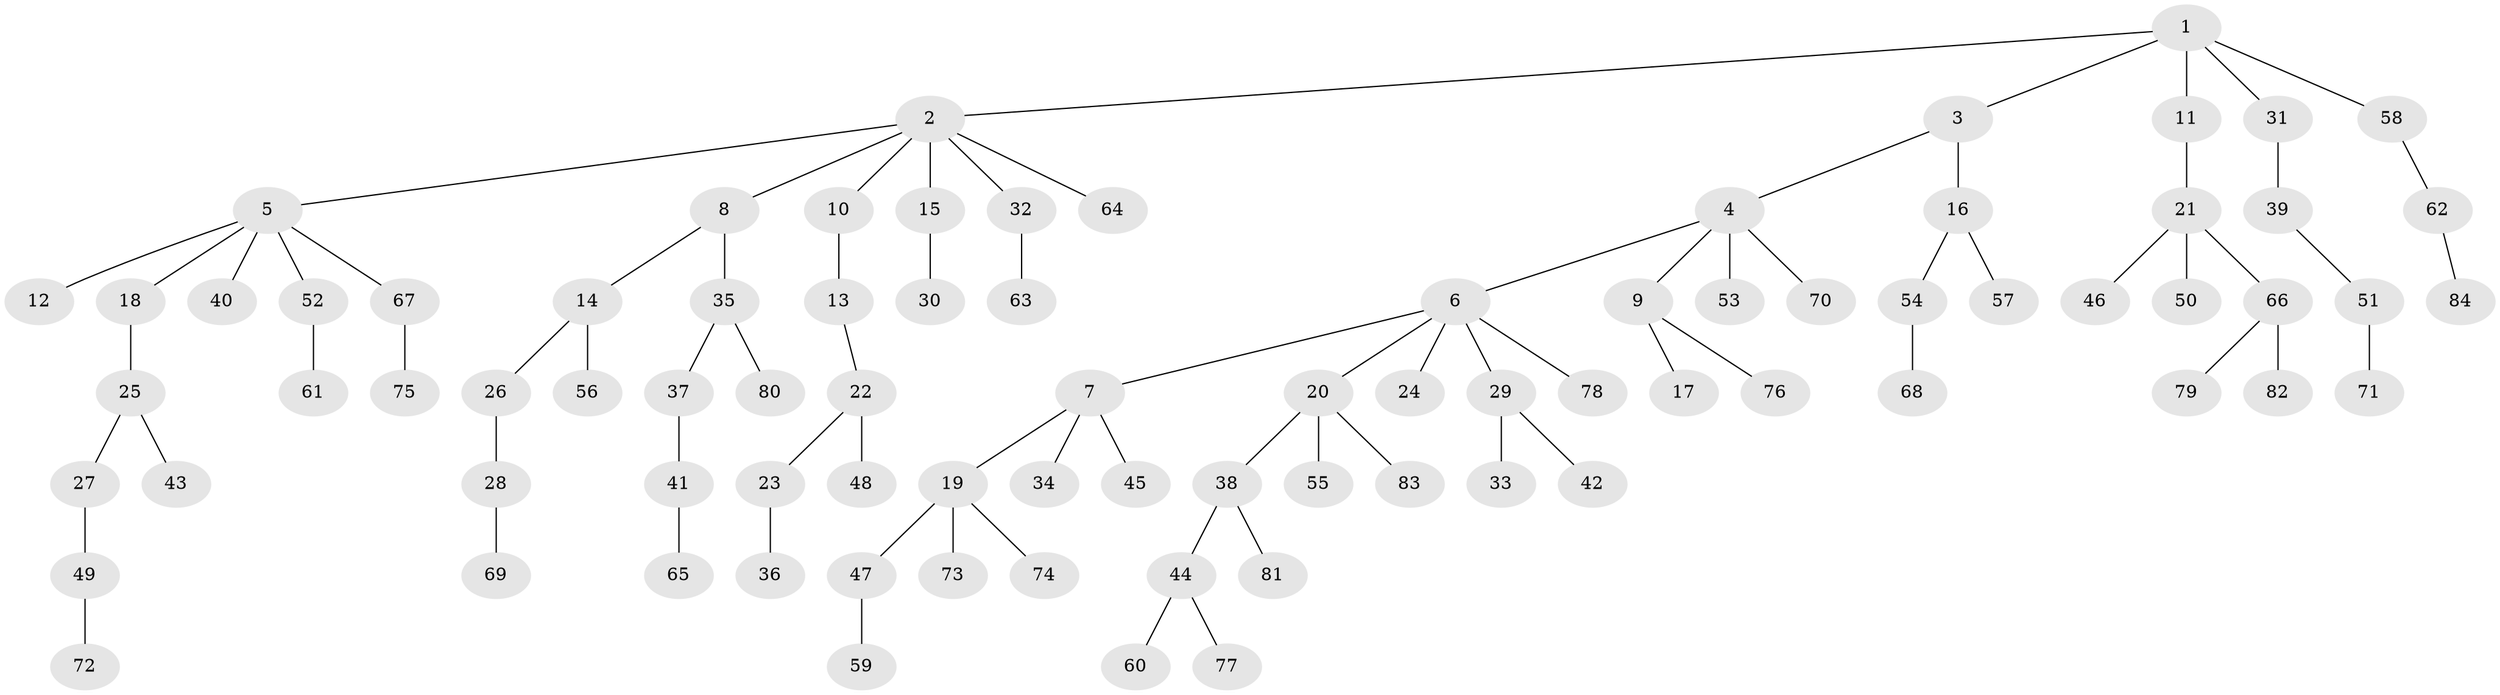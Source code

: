 // coarse degree distribution, {5: 0.03571428571428571, 6: 0.03571428571428571, 3: 0.16071428571428573, 4: 0.03571428571428571, 2: 0.21428571428571427, 1: 0.5178571428571429}
// Generated by graph-tools (version 1.1) at 2025/52/02/27/25 19:52:12]
// undirected, 84 vertices, 83 edges
graph export_dot {
graph [start="1"]
  node [color=gray90,style=filled];
  1;
  2;
  3;
  4;
  5;
  6;
  7;
  8;
  9;
  10;
  11;
  12;
  13;
  14;
  15;
  16;
  17;
  18;
  19;
  20;
  21;
  22;
  23;
  24;
  25;
  26;
  27;
  28;
  29;
  30;
  31;
  32;
  33;
  34;
  35;
  36;
  37;
  38;
  39;
  40;
  41;
  42;
  43;
  44;
  45;
  46;
  47;
  48;
  49;
  50;
  51;
  52;
  53;
  54;
  55;
  56;
  57;
  58;
  59;
  60;
  61;
  62;
  63;
  64;
  65;
  66;
  67;
  68;
  69;
  70;
  71;
  72;
  73;
  74;
  75;
  76;
  77;
  78;
  79;
  80;
  81;
  82;
  83;
  84;
  1 -- 2;
  1 -- 3;
  1 -- 11;
  1 -- 31;
  1 -- 58;
  2 -- 5;
  2 -- 8;
  2 -- 10;
  2 -- 15;
  2 -- 32;
  2 -- 64;
  3 -- 4;
  3 -- 16;
  4 -- 6;
  4 -- 9;
  4 -- 53;
  4 -- 70;
  5 -- 12;
  5 -- 18;
  5 -- 40;
  5 -- 52;
  5 -- 67;
  6 -- 7;
  6 -- 20;
  6 -- 24;
  6 -- 29;
  6 -- 78;
  7 -- 19;
  7 -- 34;
  7 -- 45;
  8 -- 14;
  8 -- 35;
  9 -- 17;
  9 -- 76;
  10 -- 13;
  11 -- 21;
  13 -- 22;
  14 -- 26;
  14 -- 56;
  15 -- 30;
  16 -- 54;
  16 -- 57;
  18 -- 25;
  19 -- 47;
  19 -- 73;
  19 -- 74;
  20 -- 38;
  20 -- 55;
  20 -- 83;
  21 -- 46;
  21 -- 50;
  21 -- 66;
  22 -- 23;
  22 -- 48;
  23 -- 36;
  25 -- 27;
  25 -- 43;
  26 -- 28;
  27 -- 49;
  28 -- 69;
  29 -- 33;
  29 -- 42;
  31 -- 39;
  32 -- 63;
  35 -- 37;
  35 -- 80;
  37 -- 41;
  38 -- 44;
  38 -- 81;
  39 -- 51;
  41 -- 65;
  44 -- 60;
  44 -- 77;
  47 -- 59;
  49 -- 72;
  51 -- 71;
  52 -- 61;
  54 -- 68;
  58 -- 62;
  62 -- 84;
  66 -- 79;
  66 -- 82;
  67 -- 75;
}
